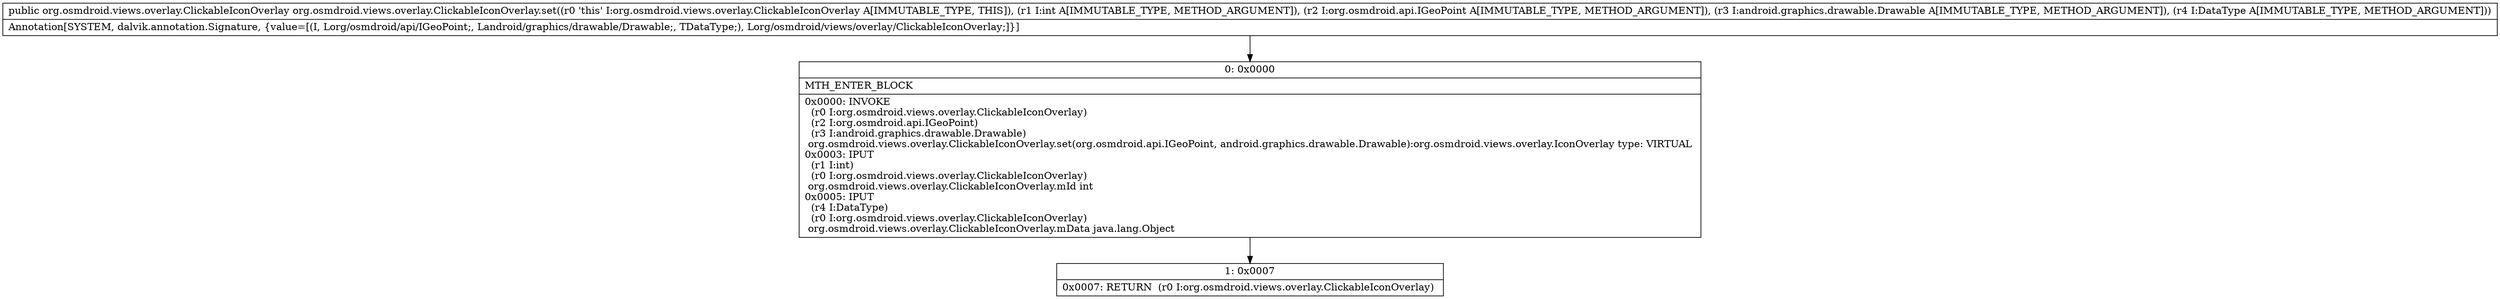 digraph "CFG fororg.osmdroid.views.overlay.ClickableIconOverlay.set(ILorg\/osmdroid\/api\/IGeoPoint;Landroid\/graphics\/drawable\/Drawable;Ljava\/lang\/Object;)Lorg\/osmdroid\/views\/overlay\/ClickableIconOverlay;" {
Node_0 [shape=record,label="{0\:\ 0x0000|MTH_ENTER_BLOCK\l|0x0000: INVOKE  \l  (r0 I:org.osmdroid.views.overlay.ClickableIconOverlay)\l  (r2 I:org.osmdroid.api.IGeoPoint)\l  (r3 I:android.graphics.drawable.Drawable)\l org.osmdroid.views.overlay.ClickableIconOverlay.set(org.osmdroid.api.IGeoPoint, android.graphics.drawable.Drawable):org.osmdroid.views.overlay.IconOverlay type: VIRTUAL \l0x0003: IPUT  \l  (r1 I:int)\l  (r0 I:org.osmdroid.views.overlay.ClickableIconOverlay)\l org.osmdroid.views.overlay.ClickableIconOverlay.mId int \l0x0005: IPUT  \l  (r4 I:DataType)\l  (r0 I:org.osmdroid.views.overlay.ClickableIconOverlay)\l org.osmdroid.views.overlay.ClickableIconOverlay.mData java.lang.Object \l}"];
Node_1 [shape=record,label="{1\:\ 0x0007|0x0007: RETURN  (r0 I:org.osmdroid.views.overlay.ClickableIconOverlay) \l}"];
MethodNode[shape=record,label="{public org.osmdroid.views.overlay.ClickableIconOverlay org.osmdroid.views.overlay.ClickableIconOverlay.set((r0 'this' I:org.osmdroid.views.overlay.ClickableIconOverlay A[IMMUTABLE_TYPE, THIS]), (r1 I:int A[IMMUTABLE_TYPE, METHOD_ARGUMENT]), (r2 I:org.osmdroid.api.IGeoPoint A[IMMUTABLE_TYPE, METHOD_ARGUMENT]), (r3 I:android.graphics.drawable.Drawable A[IMMUTABLE_TYPE, METHOD_ARGUMENT]), (r4 I:DataType A[IMMUTABLE_TYPE, METHOD_ARGUMENT]))  | Annotation[SYSTEM, dalvik.annotation.Signature, \{value=[(I, Lorg\/osmdroid\/api\/IGeoPoint;, Landroid\/graphics\/drawable\/Drawable;, TDataType;), Lorg\/osmdroid\/views\/overlay\/ClickableIconOverlay;]\}]\l}"];
MethodNode -> Node_0;
Node_0 -> Node_1;
}

